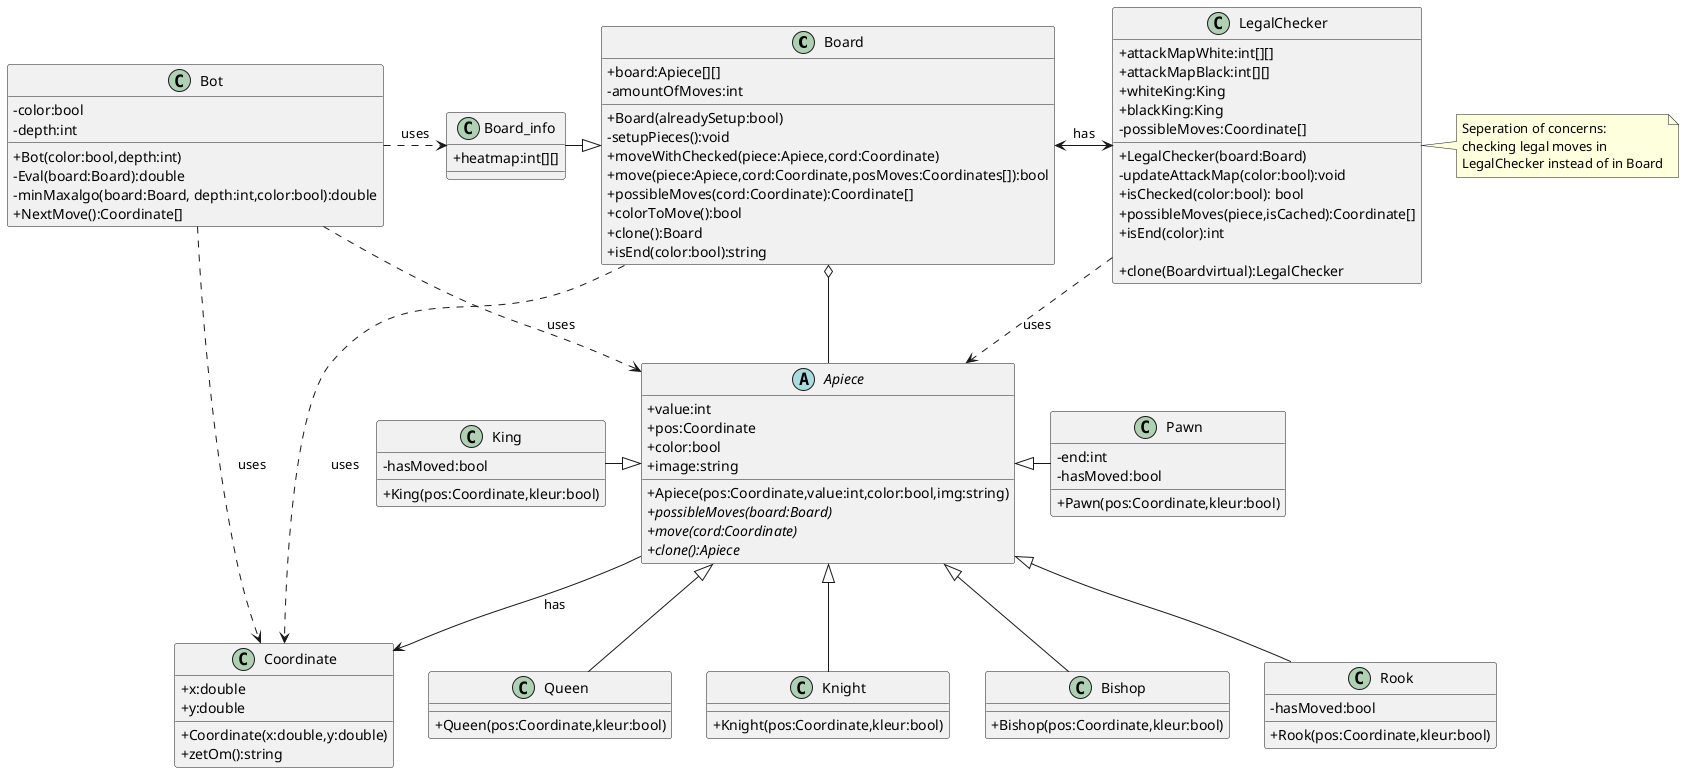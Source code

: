 @startuml Model chessgame
skinparam classAttributeIconSize 0
class Board {
    +board:Apiece[][]
    -amountOfMoves:int
    +Board(alreadySetup:bool)
    -setupPieces():void
    +moveWithChecked(piece:Apiece,cord:Coordinate)
    +move(piece:Apiece,cord:Coordinate,posMoves:Coordinates[]):bool
    +possibleMoves(cord:Coordinate):Coordinate[]
    +colorToMove():bool
    +clone():Board
    +isEnd(color:bool):string
}
abstract class Apiece {
    +value:int
    +pos:Coordinate
    +color:bool
    +image:string 
    +Apiece(pos:Coordinate,value:int,color:bool,img:string)
    +possibleMoves(board:Board) {abstract}
    +move(cord:Coordinate) {abstract}
    +clone():Apiece {abstract}

}

class Board_info{
    +heatmap:int[][]
}

class King{
    +King(pos:Coordinate,kleur:bool)
    -hasMoved:bool
    

}
class Queen{
    +Queen(pos:Coordinate,kleur:bool)
}
class Knight{
    +Knight(pos:Coordinate,kleur:bool)
}
class Bishop{
    +Bishop(pos:Coordinate,kleur:bool)
}
class Rook{
    -hasMoved:bool
    +Rook(pos:Coordinate,kleur:bool)
}
class Pawn{
    -end:int
-hasMoved:bool
    +Pawn(pos:Coordinate,kleur:bool)
}
class Bot{
    -color:bool
    -depth:int
    + Bot(color:bool,depth:int)
    -Eval(board:Board):double
    -minMaxalgo(board:Board, depth:int,color:bool):double
    +NextMove():Coordinate[]
}

class Coordinate{
    +x:double
    +y:double
    +Coordinate(x:double,y:double)
    +zetOm():string
}

class LegalChecker{
    +attackMapWhite:int[][]
    +attackMapBlack:int[][]
    +whiteKing:King
    +blackKing:King
    -possibleMoves:Coordinate[]
    +LegalChecker(board:Board)
    - updateAttackMap(color:bool):void
    + isChecked(color:bool): bool
    + possibleMoves(piece,isCached):Coordinate[]
    + isEnd(color):int
    
    + clone(Boardvirtual):LegalChecker
}
note right : Seperation of concerns: \nchecking legal moves in \nLegalChecker instead of in Board


Apiece <|-left-King
Apiece <|--Queen
Apiece <|--Bishop
Apiece <|--Knight
Apiece <|-- Rook
Apiece <|-right-Pawn
Board o-- Apiece
Board <|-left- Board_info
Apiece -->Coordinate:has 
Board ..> Coordinate:uses
Bot .right.>Board_info:uses
Bot ..> Coordinate:uses
Board<-right->LegalChecker:has
LegalChecker..>Apiece:uses
Bot..>Apiece:uses

@enduml

